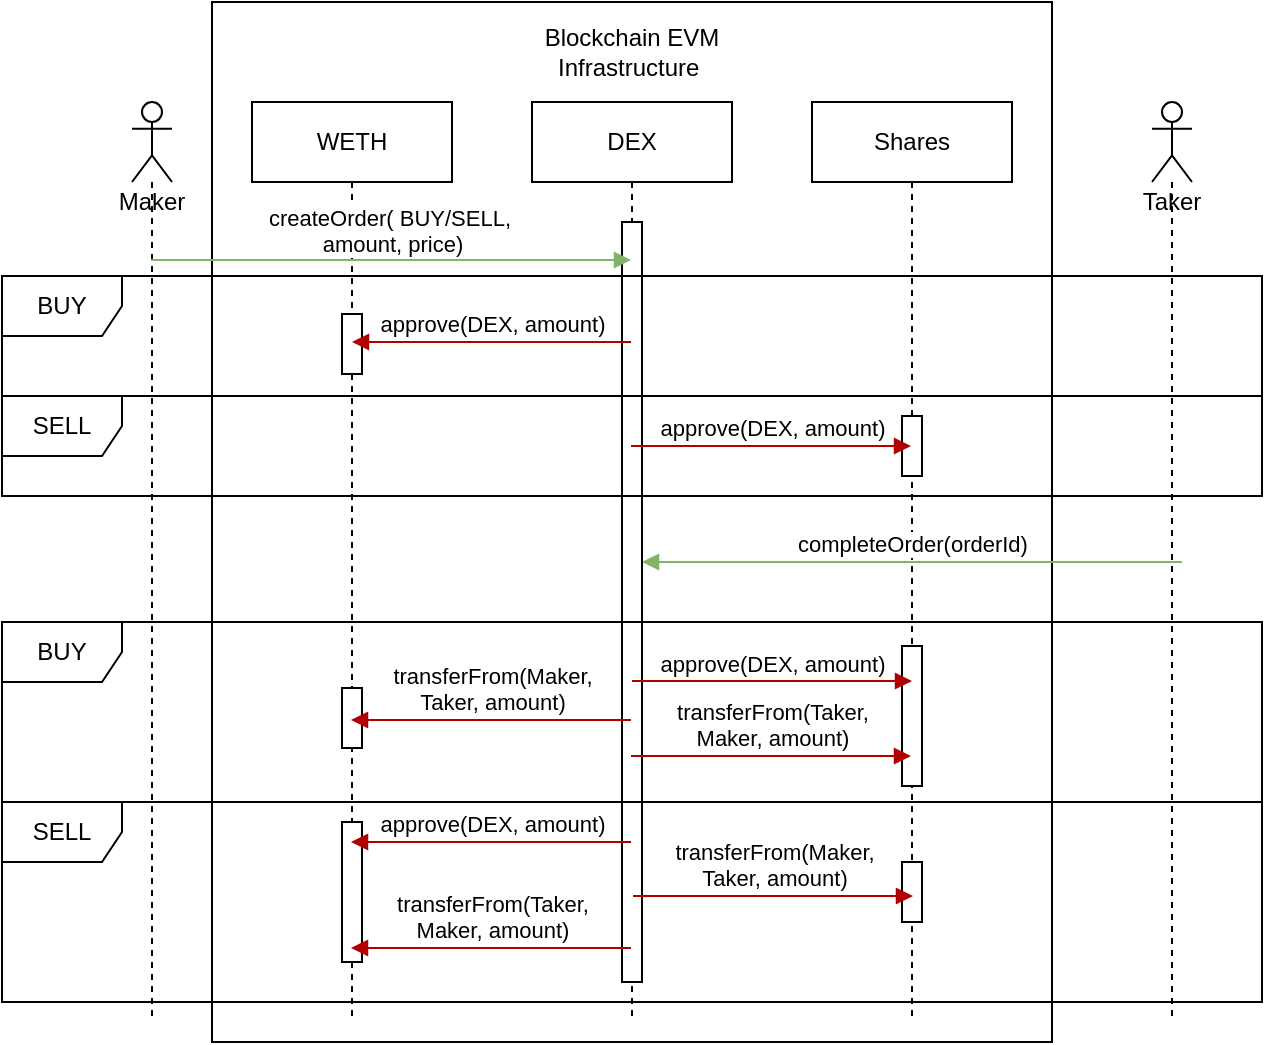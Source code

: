 <mxfile version="17.4.2" type="github">
  <diagram id="BHrAFSdVLvNSrYM-HpFk" name="Page-1">
    <mxGraphModel dx="1113" dy="660" grid="1" gridSize="10" guides="1" tooltips="1" connect="1" arrows="1" fold="1" page="1" pageScale="1" pageWidth="827" pageHeight="1169" math="0" shadow="0">
      <root>
        <mxCell id="0" />
        <mxCell id="1" parent="0" />
        <mxCell id="mYsw82pSy2jOj6QAWWYs-1" value="" style="rounded=0;whiteSpace=wrap;html=1;" vertex="1" parent="1">
          <mxGeometry x="160" y="30" width="420" height="520" as="geometry" />
        </mxCell>
        <mxCell id="mYsw82pSy2jOj6QAWWYs-2" value="Shares" style="shape=umlLifeline;perimeter=lifelinePerimeter;whiteSpace=wrap;html=1;container=1;collapsible=0;recursiveResize=0;outlineConnect=0;" vertex="1" parent="1">
          <mxGeometry x="460" y="80" width="100" height="460" as="geometry" />
        </mxCell>
        <mxCell id="mYsw82pSy2jOj6QAWWYs-3" value="" style="html=1;points=[];perimeter=orthogonalPerimeter;" vertex="1" parent="mYsw82pSy2jOj6QAWWYs-2">
          <mxGeometry x="45" y="157" width="10" height="30" as="geometry" />
        </mxCell>
        <mxCell id="mYsw82pSy2jOj6QAWWYs-4" value="" style="html=1;points=[];perimeter=orthogonalPerimeter;" vertex="1" parent="1">
          <mxGeometry x="505" y="460" width="10" height="30" as="geometry" />
        </mxCell>
        <mxCell id="mYsw82pSy2jOj6QAWWYs-5" value="DEX" style="shape=umlLifeline;perimeter=lifelinePerimeter;whiteSpace=wrap;html=1;container=1;collapsible=0;recursiveResize=0;outlineConnect=0;" vertex="1" parent="1">
          <mxGeometry x="320" y="80" width="100" height="460" as="geometry" />
        </mxCell>
        <mxCell id="mYsw82pSy2jOj6QAWWYs-24" value="completeOrder(orderId)" style="html=1;verticalAlign=bottom;endArrow=block;rounded=0;fillColor=#d5e8d4;strokeColor=#82b366;" edge="1" parent="mYsw82pSy2jOj6QAWWYs-5">
          <mxGeometry width="80" relative="1" as="geometry">
            <mxPoint x="325" y="230" as="sourcePoint" />
            <mxPoint x="55" y="230" as="targetPoint" />
            <Array as="points">
              <mxPoint x="296.5" y="230" />
            </Array>
            <mxPoint as="offset" />
          </mxGeometry>
        </mxCell>
        <mxCell id="mYsw82pSy2jOj6QAWWYs-6" value="" style="html=1;points=[];perimeter=orthogonalPerimeter;" vertex="1" parent="1">
          <mxGeometry x="365" y="140" width="10" height="380" as="geometry" />
        </mxCell>
        <mxCell id="mYsw82pSy2jOj6QAWWYs-7" value="SELL" style="shape=umlFrame;whiteSpace=wrap;html=1;" vertex="1" parent="1">
          <mxGeometry x="55" y="227" width="630" height="50" as="geometry" />
        </mxCell>
        <mxCell id="mYsw82pSy2jOj6QAWWYs-8" value="BUY" style="shape=umlFrame;whiteSpace=wrap;html=1;" vertex="1" parent="1">
          <mxGeometry x="55" y="167" width="630" height="60" as="geometry" />
        </mxCell>
        <mxCell id="mYsw82pSy2jOj6QAWWYs-9" value="Taker" style="shape=umlLifeline;participant=umlActor;perimeter=lifelinePerimeter;whiteSpace=wrap;html=1;container=1;collapsible=0;recursiveResize=0;verticalAlign=top;spacingTop=36;outlineConnect=0;size=40;" vertex="1" parent="1">
          <mxGeometry x="630" y="80" width="20" height="460" as="geometry" />
        </mxCell>
        <mxCell id="mYsw82pSy2jOj6QAWWYs-10" value="Maker" style="shape=umlLifeline;participant=umlActor;perimeter=lifelinePerimeter;whiteSpace=wrap;html=1;container=1;collapsible=0;recursiveResize=0;verticalAlign=top;spacingTop=36;outlineConnect=0;" vertex="1" parent="1">
          <mxGeometry x="120" y="80" width="20" height="460" as="geometry" />
        </mxCell>
        <mxCell id="mYsw82pSy2jOj6QAWWYs-11" value="WETH" style="shape=umlLifeline;perimeter=lifelinePerimeter;whiteSpace=wrap;html=1;container=1;collapsible=0;recursiveResize=0;outlineConnect=0;" vertex="1" parent="1">
          <mxGeometry x="180" y="80" width="100" height="460" as="geometry" />
        </mxCell>
        <mxCell id="mYsw82pSy2jOj6QAWWYs-12" value="" style="html=1;points=[];perimeter=orthogonalPerimeter;" vertex="1" parent="mYsw82pSy2jOj6QAWWYs-11">
          <mxGeometry x="45" y="106" width="10" height="30" as="geometry" />
        </mxCell>
        <mxCell id="mYsw82pSy2jOj6QAWWYs-13" value="" style="html=1;points=[];perimeter=orthogonalPerimeter;" vertex="1" parent="mYsw82pSy2jOj6QAWWYs-11">
          <mxGeometry x="45" y="293" width="10" height="30" as="geometry" />
        </mxCell>
        <mxCell id="mYsw82pSy2jOj6QAWWYs-14" value="" style="html=1;points=[];perimeter=orthogonalPerimeter;" vertex="1" parent="mYsw82pSy2jOj6QAWWYs-11">
          <mxGeometry x="45" y="360" width="10" height="70" as="geometry" />
        </mxCell>
        <mxCell id="mYsw82pSy2jOj6QAWWYs-15" value="createOrder(&amp;nbsp;BUY/SELL,&amp;nbsp;&lt;br&gt;amount, price)" style="html=1;verticalAlign=bottom;endArrow=block;rounded=0;fillColor=#d5e8d4;strokeColor=#82b366;startArrow=none;" edge="1" parent="1" source="mYsw82pSy2jOj6QAWWYs-6">
          <mxGeometry x="0.362" y="-1" width="80" relative="1" as="geometry">
            <mxPoint x="129.5" y="159" as="sourcePoint" />
            <mxPoint x="369.5" y="159" as="targetPoint" />
            <Array as="points">
              <mxPoint x="180" y="159" />
            </Array>
            <mxPoint as="offset" />
          </mxGeometry>
        </mxCell>
        <mxCell id="mYsw82pSy2jOj6QAWWYs-17" value="approve(DEX, amount)" style="html=1;verticalAlign=bottom;endArrow=block;rounded=0;fillColor=#e51400;strokeColor=#B20000;" edge="1" parent="1" source="mYsw82pSy2jOj6QAWWYs-5" target="mYsw82pSy2jOj6QAWWYs-11">
          <mxGeometry width="80" relative="1" as="geometry">
            <mxPoint x="370" y="240" as="sourcePoint" />
            <mxPoint x="450" y="240" as="targetPoint" />
            <Array as="points">
              <mxPoint x="340" y="200" />
              <mxPoint x="320" y="200" />
            </Array>
          </mxGeometry>
        </mxCell>
        <mxCell id="mYsw82pSy2jOj6QAWWYs-18" value="approve(DEX, amount)" style="html=1;verticalAlign=bottom;endArrow=block;rounded=0;fillColor=#e51400;strokeColor=#B20000;" edge="1" parent="1">
          <mxGeometry width="80" relative="1" as="geometry">
            <mxPoint x="369.5" y="252" as="sourcePoint" />
            <mxPoint x="509.5" y="252" as="targetPoint" />
          </mxGeometry>
        </mxCell>
        <mxCell id="mYsw82pSy2jOj6QAWWYs-19" value="BUY" style="shape=umlFrame;whiteSpace=wrap;html=1;" vertex="1" parent="1">
          <mxGeometry x="55" y="340" width="630" height="90" as="geometry" />
        </mxCell>
        <mxCell id="mYsw82pSy2jOj6QAWWYs-20" value="SELL" style="shape=umlFrame;whiteSpace=wrap;html=1;" vertex="1" parent="1">
          <mxGeometry x="55" y="430" width="630" height="100" as="geometry" />
        </mxCell>
        <mxCell id="mYsw82pSy2jOj6QAWWYs-22" value="Blockchain EVM Infrastructure&amp;nbsp;" style="text;html=1;strokeColor=none;fillColor=none;align=center;verticalAlign=middle;whiteSpace=wrap;rounded=0;" vertex="1" parent="1">
          <mxGeometry x="305" y="40" width="130" height="30" as="geometry" />
        </mxCell>
        <mxCell id="mYsw82pSy2jOj6QAWWYs-23" value="approve(DEX, amount)" style="html=1;verticalAlign=bottom;endArrow=block;rounded=0;fillColor=#e51400;strokeColor=#B20000;" edge="1" parent="1">
          <mxGeometry width="80" relative="1" as="geometry">
            <mxPoint x="369.5" y="450" as="sourcePoint" />
            <mxPoint x="229.5" y="450" as="targetPoint" />
            <Array as="points">
              <mxPoint x="370" y="450" />
              <mxPoint x="310" y="450" />
              <mxPoint x="280" y="450" />
            </Array>
          </mxGeometry>
        </mxCell>
        <mxCell id="mYsw82pSy2jOj6QAWWYs-25" value="transferFrom(Maker, &lt;br&gt;Taker, amount)" style="html=1;verticalAlign=bottom;endArrow=block;rounded=0;fillColor=#e51400;strokeColor=#B20000;" edge="1" parent="1">
          <mxGeometry width="80" relative="1" as="geometry">
            <mxPoint x="369.5" y="389" as="sourcePoint" />
            <mxPoint x="229.5" y="389" as="targetPoint" />
          </mxGeometry>
        </mxCell>
        <mxCell id="mYsw82pSy2jOj6QAWWYs-28" value="transferFrom(Taker, &lt;br&gt;Maker, amount)" style="html=1;verticalAlign=bottom;endArrow=block;rounded=0;fillColor=#e51400;strokeColor=#B20000;" edge="1" parent="1">
          <mxGeometry width="80" relative="1" as="geometry">
            <mxPoint x="369.5" y="503" as="sourcePoint" />
            <mxPoint x="229.5" y="503" as="targetPoint" />
          </mxGeometry>
        </mxCell>
        <mxCell id="mYsw82pSy2jOj6QAWWYs-29" value="transferFrom(Maker, &lt;br&gt;Taker, amount)" style="html=1;verticalAlign=bottom;endArrow=block;rounded=0;fillColor=#e51400;strokeColor=#B20000;" edge="1" parent="1">
          <mxGeometry width="80" relative="1" as="geometry">
            <mxPoint x="370.5" y="477" as="sourcePoint" />
            <mxPoint x="510.5" y="477" as="targetPoint" />
          </mxGeometry>
        </mxCell>
        <mxCell id="mYsw82pSy2jOj6QAWWYs-30" value="" style="html=1;verticalAlign=bottom;endArrow=none;rounded=0;fillColor=#d5e8d4;strokeColor=#82b366;" edge="1" parent="1" target="mYsw82pSy2jOj6QAWWYs-6">
          <mxGeometry width="80" relative="1" as="geometry">
            <mxPoint x="129.5" y="159" as="sourcePoint" />
            <mxPoint x="369.5" y="159" as="targetPoint" />
            <Array as="points" />
            <mxPoint as="offset" />
          </mxGeometry>
        </mxCell>
        <mxCell id="mYsw82pSy2jOj6QAWWYs-31" value="" style="html=1;points=[];perimeter=orthogonalPerimeter;" vertex="1" parent="1">
          <mxGeometry x="505" y="352" width="10" height="70" as="geometry" />
        </mxCell>
        <mxCell id="mYsw82pSy2jOj6QAWWYs-32" value="approve(DEX, amount)" style="html=1;verticalAlign=bottom;endArrow=block;rounded=0;fillColor=#e51400;strokeColor=#B20000;" edge="1" parent="1">
          <mxGeometry width="80" relative="1" as="geometry">
            <mxPoint x="370" y="369.5" as="sourcePoint" />
            <mxPoint x="510" y="369.5" as="targetPoint" />
          </mxGeometry>
        </mxCell>
        <mxCell id="mYsw82pSy2jOj6QAWWYs-33" value="transferFrom(Taker, &lt;br&gt;Maker, amount)" style="html=1;verticalAlign=bottom;endArrow=block;rounded=0;fillColor=#e51400;strokeColor=#B20000;" edge="1" parent="1">
          <mxGeometry width="80" relative="1" as="geometry">
            <mxPoint x="369.5" y="407" as="sourcePoint" />
            <mxPoint x="509.5" y="407" as="targetPoint" />
          </mxGeometry>
        </mxCell>
      </root>
    </mxGraphModel>
  </diagram>
</mxfile>
